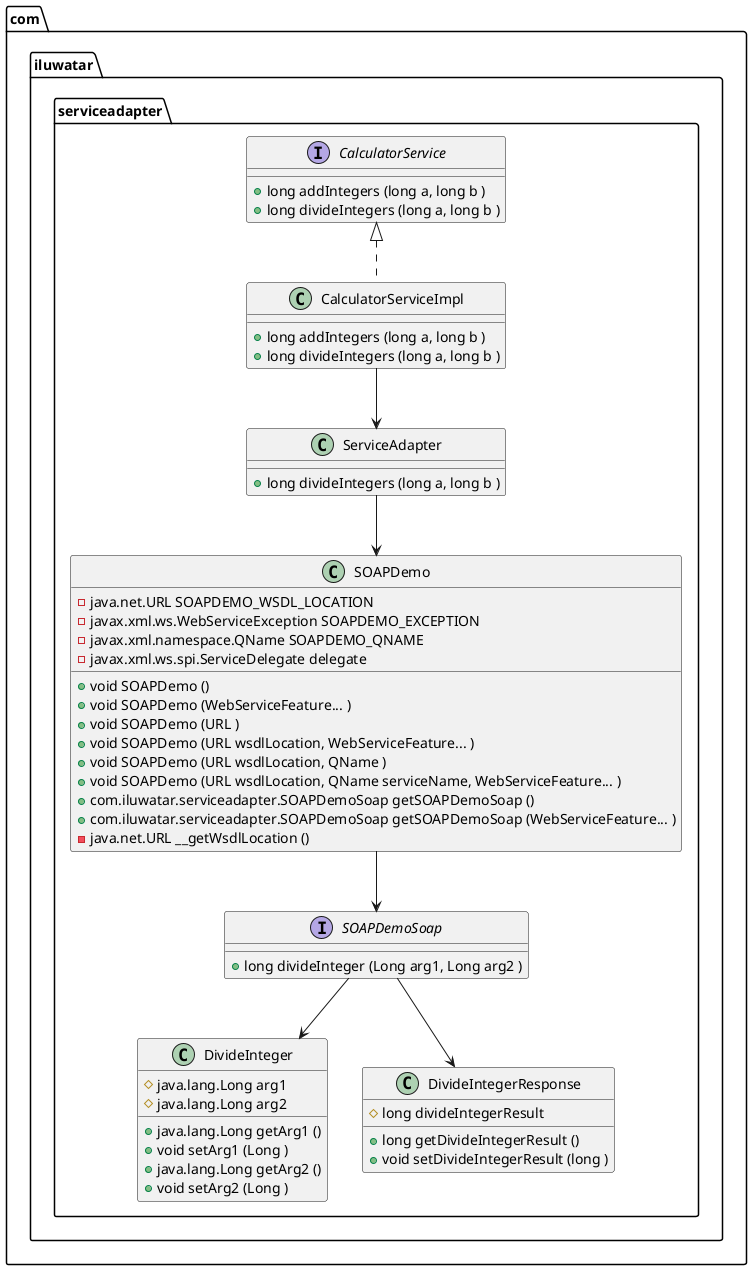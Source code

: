 @startuml 
package com.iluwatar.serviceadapter {
    class ServiceAdapter{
    + long divideIntegers (long a, long b )
    }

    interface CalculatorService {
    + long addIntegers (long a, long b )
    + long divideIntegers (long a, long b )
    }
    CalculatorService <|.. CalculatorServiceImpl
      class CalculatorServiceImpl{
        + long addIntegers (long a, long b )
        + long divideIntegers (long a, long b )
        }
  CalculatorServiceImpl --> ServiceAdapter
   ServiceAdapter --> SOAPDemo
  class SOAPDemo{
  - java.net.URL SOAPDEMO_WSDL_LOCATION
  - javax.xml.ws.WebServiceException SOAPDEMO_EXCEPTION
  - javax.xml.namespace.QName SOAPDEMO_QNAME
  - javax.xml.ws.spi.ServiceDelegate delegate
  + void SOAPDemo ()
  + void SOAPDemo (WebServiceFeature... )
  + void SOAPDemo (URL )
  + void SOAPDemo (URL wsdlLocation, WebServiceFeature... )
  + void SOAPDemo (URL wsdlLocation, QName )
  + void SOAPDemo (URL wsdlLocation, QName serviceName, WebServiceFeature... )
  + com.iluwatar.serviceadapter.SOAPDemoSoap getSOAPDemoSoap ()
  + com.iluwatar.serviceadapter.SOAPDemoSoap getSOAPDemoSoap (WebServiceFeature... )
  - java.net.URL __getWsdlLocation ()
  }
   SOAPDemo --> SOAPDemoSoap
  interface SOAPDemoSoap {
  + long divideInteger (Long arg1, Long arg2 )
  }
    SOAPDemoSoap --> DivideInteger
  class DivideInteger{
  # java.lang.Long arg1
  # java.lang.Long arg2
  + java.lang.Long getArg1 ()
  + void setArg1 (Long )
  + java.lang.Long getArg2 ()
  + void setArg2 (Long )
  }
   SOAPDemoSoap --> DivideIntegerResponse
  class DivideIntegerResponse{
  # long divideIntegerResult
  + long getDivideIntegerResult ()
  + void setDivideIntegerResult (long )
  }
}
@enduml

